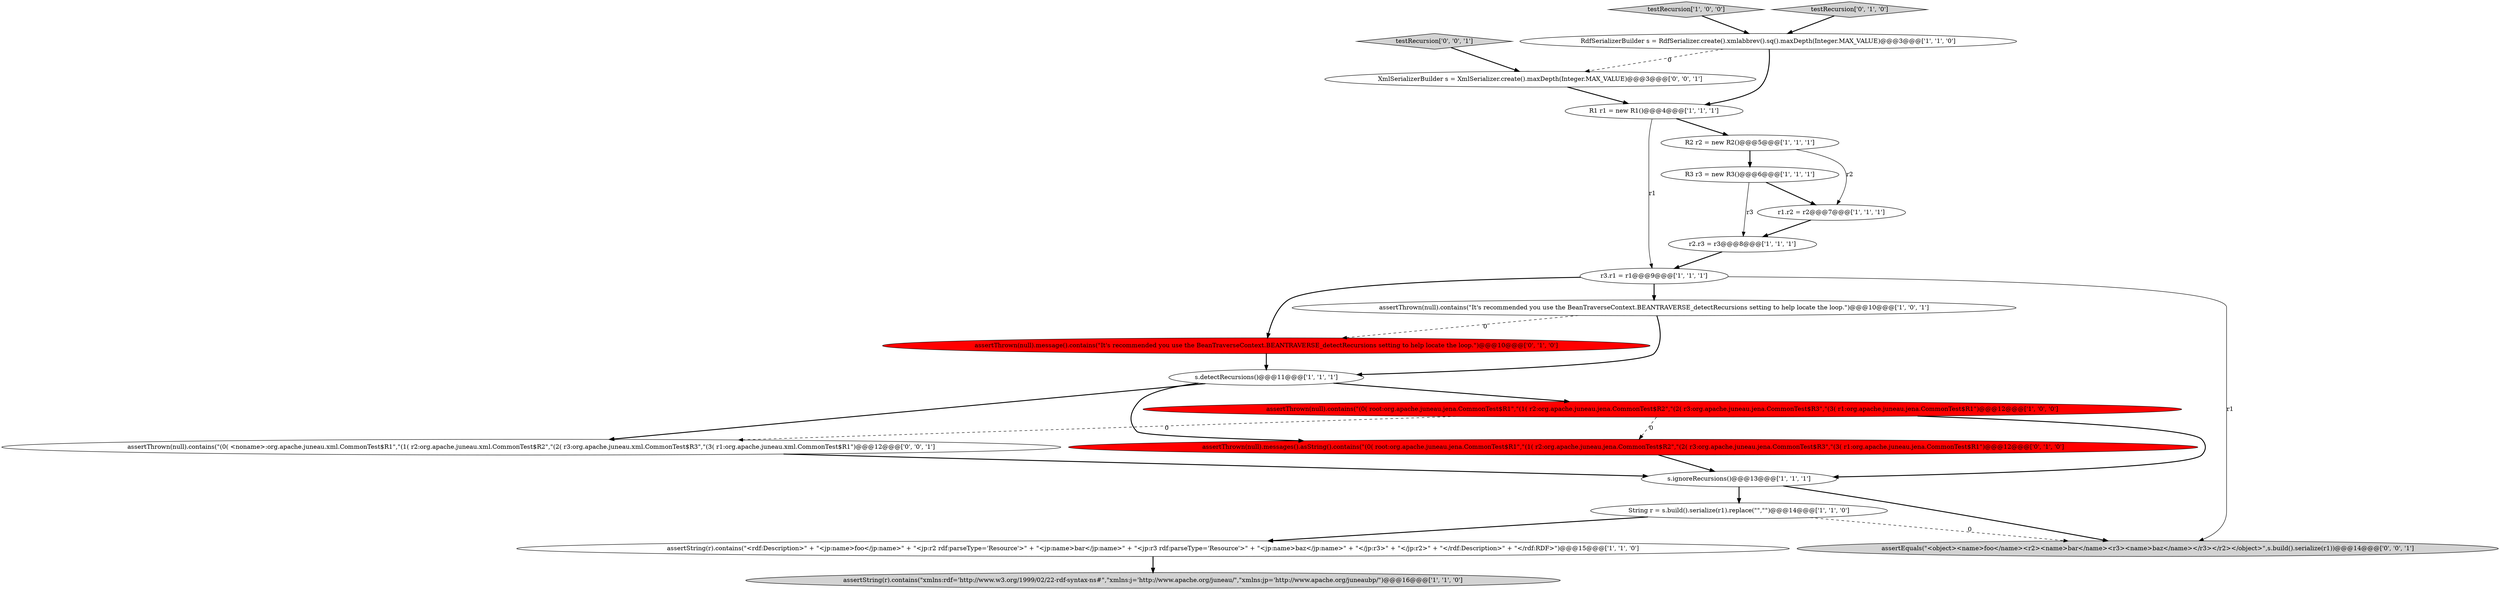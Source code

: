digraph {
15 [style = filled, label = "assertThrown(null).message().contains(\"It's recommended you use the BeanTraverseContext.BEANTRAVERSE_detectRecursions setting to help locate the loop.\")@@@10@@@['0', '1', '0']", fillcolor = red, shape = ellipse image = "AAA1AAABBB2BBB"];
18 [style = filled, label = "XmlSerializerBuilder s = XmlSerializer.create().maxDepth(Integer.MAX_VALUE)@@@3@@@['0', '0', '1']", fillcolor = white, shape = ellipse image = "AAA0AAABBB3BBB"];
21 [style = filled, label = "testRecursion['0', '0', '1']", fillcolor = lightgray, shape = diamond image = "AAA0AAABBB3BBB"];
20 [style = filled, label = "assertThrown(null).contains(\"(0( <noname>:org.apache.juneau.xml.CommonTest$R1\",\"(1( r2:org.apache.juneau.xml.CommonTest$R2\",\"(2( r3:org.apache.juneau.xml.CommonTest$R3\",\"(3( r1:org.apache.juneau.xml.CommonTest$R1\")@@@12@@@['0', '0', '1']", fillcolor = white, shape = ellipse image = "AAA0AAABBB3BBB"];
16 [style = filled, label = "assertThrown(null).messages().asString().contains(\"(0( root:org.apache.juneau.jena.CommonTest$R1\",\"(1( r2:org.apache.juneau.jena.CommonTest$R2\",\"(2( r3:org.apache.juneau.jena.CommonTest$R3\",\"(3( r1:org.apache.juneau.jena.CommonTest$R1\")@@@12@@@['0', '1', '0']", fillcolor = red, shape = ellipse image = "AAA1AAABBB2BBB"];
12 [style = filled, label = "testRecursion['1', '0', '0']", fillcolor = lightgray, shape = diamond image = "AAA0AAABBB1BBB"];
14 [style = filled, label = "R3 r3 = new R3()@@@6@@@['1', '1', '1']", fillcolor = white, shape = ellipse image = "AAA0AAABBB1BBB"];
17 [style = filled, label = "testRecursion['0', '1', '0']", fillcolor = lightgray, shape = diamond image = "AAA0AAABBB2BBB"];
9 [style = filled, label = "assertThrown(null).contains(\"It's recommended you use the BeanTraverseContext.BEANTRAVERSE_detectRecursions setting to help locate the loop.\")@@@10@@@['1', '0', '1']", fillcolor = white, shape = ellipse image = "AAA0AAABBB1BBB"];
10 [style = filled, label = "R1 r1 = new R1()@@@4@@@['1', '1', '1']", fillcolor = white, shape = ellipse image = "AAA0AAABBB1BBB"];
7 [style = filled, label = "s.detectRecursions()@@@11@@@['1', '1', '1']", fillcolor = white, shape = ellipse image = "AAA0AAABBB1BBB"];
11 [style = filled, label = "String r = s.build().serialize(r1).replace(\"\",\"\")@@@14@@@['1', '1', '0']", fillcolor = white, shape = ellipse image = "AAA0AAABBB1BBB"];
8 [style = filled, label = "assertString(r).contains(\"<rdf:Description>\" + \"<jp:name>foo</jp:name>\" + \"<jp:r2 rdf:parseType='Resource'>\" + \"<jp:name>bar</jp:name>\" + \"<jp:r3 rdf:parseType='Resource'>\" + \"<jp:name>baz</jp:name>\" + \"</jp:r3>\" + \"</jp:r2>\" + \"</rdf:Description>\" + \"</rdf:RDF>\")@@@15@@@['1', '1', '0']", fillcolor = white, shape = ellipse image = "AAA0AAABBB1BBB"];
2 [style = filled, label = "RdfSerializerBuilder s = RdfSerializer.create().xmlabbrev().sq().maxDepth(Integer.MAX_VALUE)@@@3@@@['1', '1', '0']", fillcolor = white, shape = ellipse image = "AAA0AAABBB1BBB"];
4 [style = filled, label = "s.ignoreRecursions()@@@13@@@['1', '1', '1']", fillcolor = white, shape = ellipse image = "AAA0AAABBB1BBB"];
0 [style = filled, label = "r2.r3 = r3@@@8@@@['1', '1', '1']", fillcolor = white, shape = ellipse image = "AAA0AAABBB1BBB"];
6 [style = filled, label = "r1.r2 = r2@@@7@@@['1', '1', '1']", fillcolor = white, shape = ellipse image = "AAA0AAABBB1BBB"];
5 [style = filled, label = "R2 r2 = new R2()@@@5@@@['1', '1', '1']", fillcolor = white, shape = ellipse image = "AAA0AAABBB1BBB"];
1 [style = filled, label = "assertString(r).contains(\"xmlns:rdf='http://www.w3.org/1999/02/22-rdf-syntax-ns#\",\"xmlns:j='http://www.apache.org/juneau/\",\"xmlns:jp='http://www.apache.org/juneaubp/\")@@@16@@@['1', '1', '0']", fillcolor = lightgray, shape = ellipse image = "AAA0AAABBB1BBB"];
3 [style = filled, label = "r3.r1 = r1@@@9@@@['1', '1', '1']", fillcolor = white, shape = ellipse image = "AAA0AAABBB1BBB"];
19 [style = filled, label = "assertEquals(\"<object><name>foo</name><r2><name>bar</name><r3><name>baz</name></r3></r2></object>\",s.build().serialize(r1))@@@14@@@['0', '0', '1']", fillcolor = lightgray, shape = ellipse image = "AAA0AAABBB3BBB"];
13 [style = filled, label = "assertThrown(null).contains(\"(0( root:org.apache.juneau.jena.CommonTest$R1\",\"(1( r2:org.apache.juneau.jena.CommonTest$R2\",\"(2( r3:org.apache.juneau.jena.CommonTest$R3\",\"(3( r1:org.apache.juneau.jena.CommonTest$R1\")@@@12@@@['1', '0', '0']", fillcolor = red, shape = ellipse image = "AAA1AAABBB1BBB"];
7->13 [style = bold, label=""];
0->3 [style = bold, label=""];
15->7 [style = bold, label=""];
5->6 [style = solid, label="r2"];
13->20 [style = dashed, label="0"];
4->19 [style = bold, label=""];
6->0 [style = bold, label=""];
3->15 [style = bold, label=""];
7->20 [style = bold, label=""];
5->14 [style = bold, label=""];
9->7 [style = bold, label=""];
2->10 [style = bold, label=""];
10->3 [style = solid, label="r1"];
21->18 [style = bold, label=""];
20->4 [style = bold, label=""];
3->9 [style = bold, label=""];
8->1 [style = bold, label=""];
12->2 [style = bold, label=""];
10->5 [style = bold, label=""];
14->0 [style = solid, label="r3"];
17->2 [style = bold, label=""];
18->10 [style = bold, label=""];
11->19 [style = dashed, label="0"];
7->16 [style = bold, label=""];
2->18 [style = dashed, label="0"];
11->8 [style = bold, label=""];
16->4 [style = bold, label=""];
4->11 [style = bold, label=""];
14->6 [style = bold, label=""];
3->19 [style = solid, label="r1"];
9->15 [style = dashed, label="0"];
13->16 [style = dashed, label="0"];
13->4 [style = bold, label=""];
}
